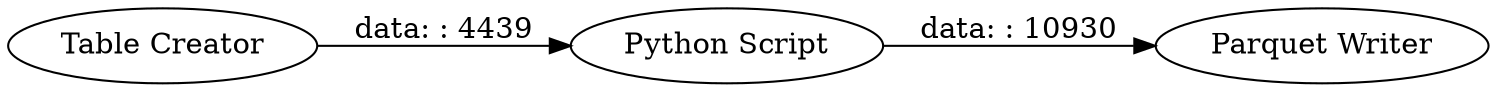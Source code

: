 digraph {
	"-4158927247728209250_5" [label="Python Script"]
	"-4158927247728209250_4" [label="Table Creator"]
	"-4158927247728209250_6" [label="Parquet Writer"]
	"-4158927247728209250_4" -> "-4158927247728209250_5" [label="data: : 4439"]
	"-4158927247728209250_5" -> "-4158927247728209250_6" [label="data: : 10930"]
	rankdir=LR
}
